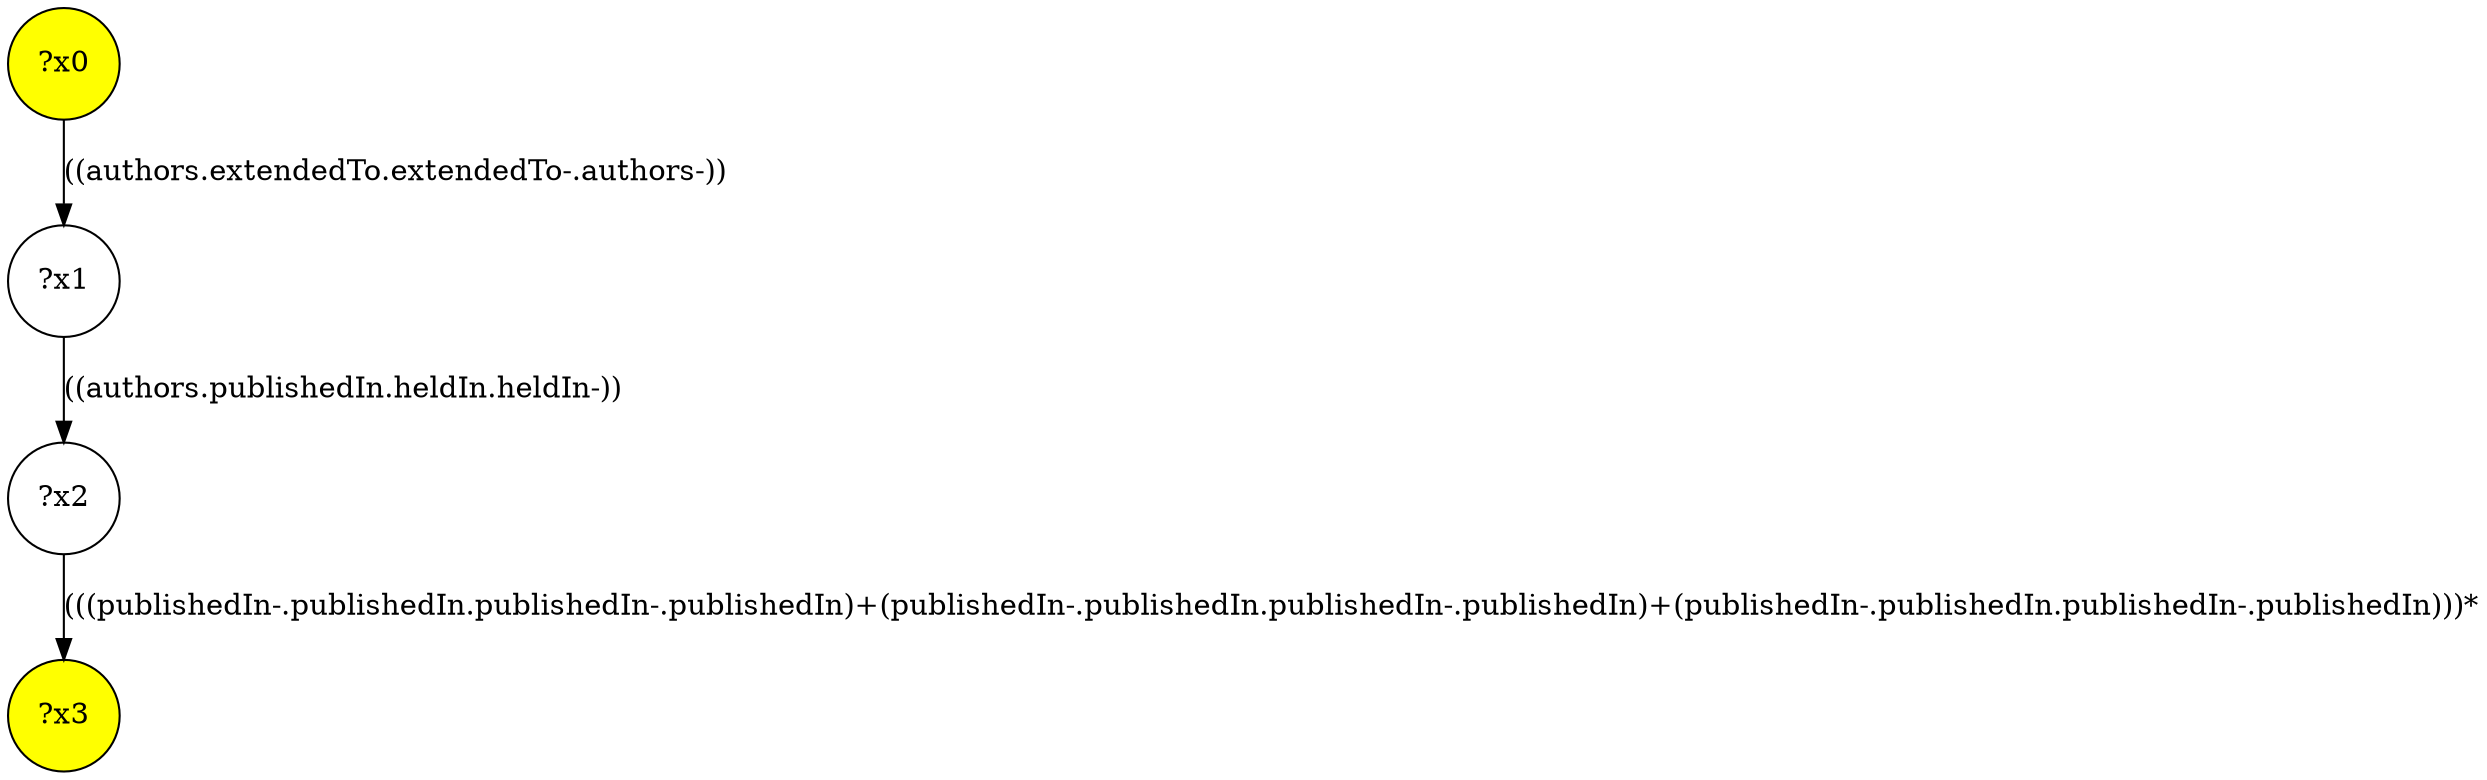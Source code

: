 digraph g {
	x0 [fillcolor="yellow", style="filled," shape=circle, label="?x0"];
	x3 [fillcolor="yellow", style="filled," shape=circle, label="?x3"];
	x1 [shape=circle, label="?x1"];
	x0 -> x1 [label="((authors.extendedTo.extendedTo-.authors-))"];
	x2 [shape=circle, label="?x2"];
	x1 -> x2 [label="((authors.publishedIn.heldIn.heldIn-))"];
	x2 -> x3 [label="(((publishedIn-.publishedIn.publishedIn-.publishedIn)+(publishedIn-.publishedIn.publishedIn-.publishedIn)+(publishedIn-.publishedIn.publishedIn-.publishedIn)))*"];
}
